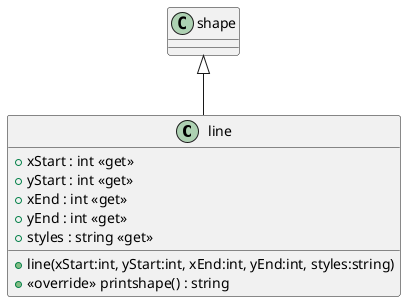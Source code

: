 @startuml
class line {
    + xStart : int <<get>>
    + yStart : int <<get>>
    + xEnd : int <<get>>
    + yEnd : int <<get>>
    + styles : string <<get>>
    + line(xStart:int, yStart:int, xEnd:int, yEnd:int, styles:string)
    + <<override>> printshape() : string
}
shape <|-- line
@enduml
